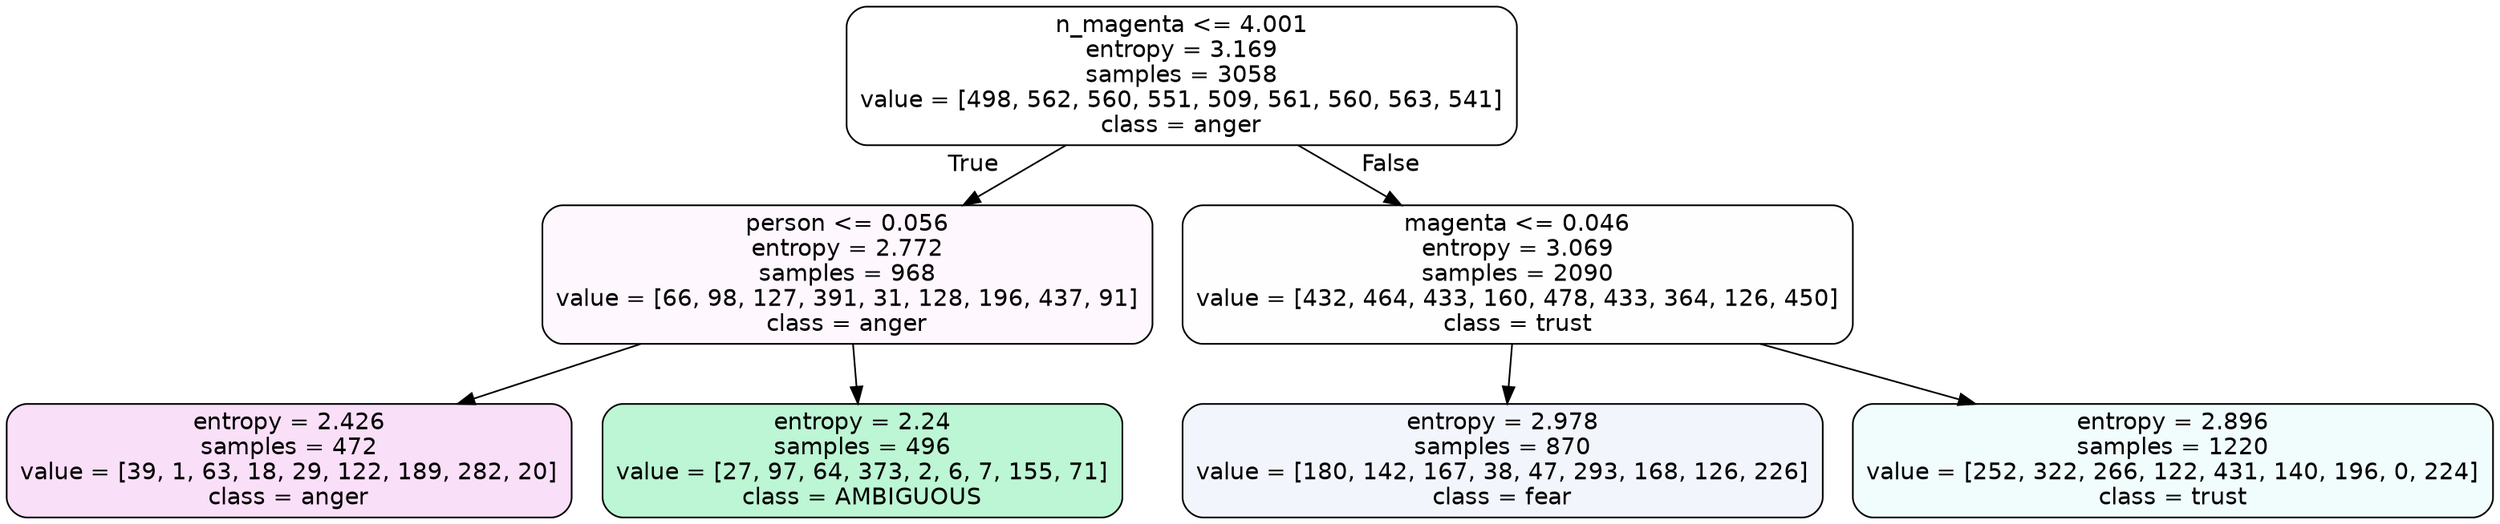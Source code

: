 digraph Tree {
node [shape=box, style="filled, rounded", color="black", fontname=helvetica] ;
edge [fontname=helvetica] ;
0 [label="n_magenta <= 4.001\nentropy = 3.169\nsamples = 3058\nvalue = [498, 562, 560, 551, 509, 561, 560, 563, 541]\nclass = anger", fillcolor="#e539d700"] ;
1 [label="person <= 0.056\nentropy = 2.772\nsamples = 968\nvalue = [66, 98, 127, 391, 31, 128, 196, 437, 91]\nclass = anger", fillcolor="#e539d70a"] ;
0 -> 1 [labeldistance=2.5, labelangle=45, headlabel="True"] ;
2 [label="entropy = 2.426\nsamples = 472\nvalue = [39, 1, 63, 18, 29, 122, 189, 282, 20]\nclass = anger", fillcolor="#e539d729"] ;
1 -> 2 ;
3 [label="entropy = 2.24\nsamples = 496\nvalue = [27, 97, 64, 373, 2, 6, 7, 155, 71]\nclass = AMBIGUOUS", fillcolor="#39e58156"] ;
1 -> 3 ;
4 [label="magenta <= 0.046\nentropy = 3.069\nsamples = 2090\nvalue = [432, 464, 433, 160, 478, 433, 364, 126, 450]\nclass = trust", fillcolor="#39d7e501"] ;
0 -> 4 [labeldistance=2.5, labelangle=-45, headlabel="False"] ;
5 [label="entropy = 2.978\nsamples = 870\nvalue = [180, 142, 167, 38, 47, 293, 168, 126, 226]\nclass = fear", fillcolor="#3964e50f"] ;
4 -> 5 ;
6 [label="entropy = 2.896\nsamples = 1220\nvalue = [252, 322, 266, 122, 431, 140, 196, 0, 224]\nclass = trust", fillcolor="#39d7e511"] ;
4 -> 6 ;
}